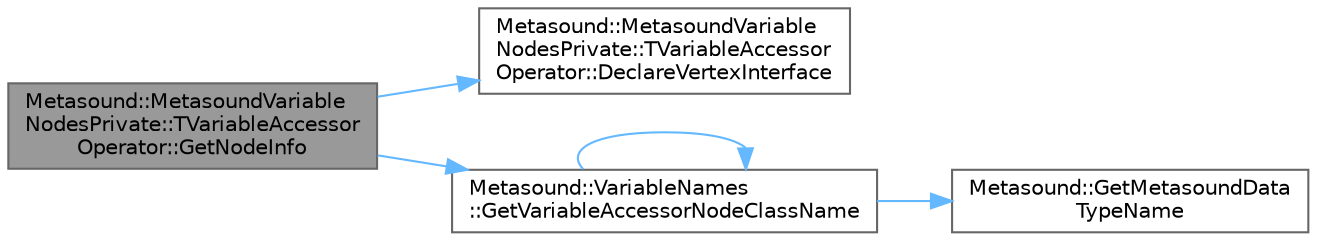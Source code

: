digraph "Metasound::MetasoundVariableNodesPrivate::TVariableAccessorOperator::GetNodeInfo"
{
 // INTERACTIVE_SVG=YES
 // LATEX_PDF_SIZE
  bgcolor="transparent";
  edge [fontname=Helvetica,fontsize=10,labelfontname=Helvetica,labelfontsize=10];
  node [fontname=Helvetica,fontsize=10,shape=box,height=0.2,width=0.4];
  rankdir="LR";
  Node1 [id="Node000001",label="Metasound::MetasoundVariable\lNodesPrivate::TVariableAccessor\lOperator::GetNodeInfo",height=0.2,width=0.4,color="gray40", fillcolor="grey60", style="filled", fontcolor="black",tooltip=" "];
  Node1 -> Node2 [id="edge1_Node000001_Node000002",color="steelblue1",style="solid",tooltip=" "];
  Node2 [id="Node000002",label="Metasound::MetasoundVariable\lNodesPrivate::TVariableAccessor\lOperator::DeclareVertexInterface",height=0.2,width=0.4,color="grey40", fillcolor="white", style="filled",URL="$da/def/classMetasound_1_1MetasoundVariableNodesPrivate_1_1TVariableAccessorOperator.html#a77996b81ce27436510b9cd831ff6605b",tooltip=" "];
  Node1 -> Node3 [id="edge2_Node000001_Node000003",color="steelblue1",style="solid",tooltip=" "];
  Node3 [id="Node000003",label="Metasound::VariableNames\l::GetVariableAccessorNodeClassName",height=0.2,width=0.4,color="grey40", fillcolor="white", style="filled",URL="$d6/dd0/namespaceMetasound_1_1VariableNames.html#a4b3f953bd091eda101f719bde49b34fc",tooltip="Class name for variable accessor node."];
  Node3 -> Node4 [id="edge3_Node000003_Node000004",color="steelblue1",style="solid",tooltip=" "];
  Node4 [id="Node000004",label="Metasound::GetMetasoundData\lTypeName",height=0.2,width=0.4,color="grey40", fillcolor="white", style="filled",URL="$d8/d33/namespaceMetasound.html#a2cc582a51a655c14c6cfe340ded4140c",tooltip="Return the data type FName for a registered data type."];
  Node3 -> Node3 [id="edge4_Node000003_Node000003",color="steelblue1",style="solid",tooltip=" "];
}
